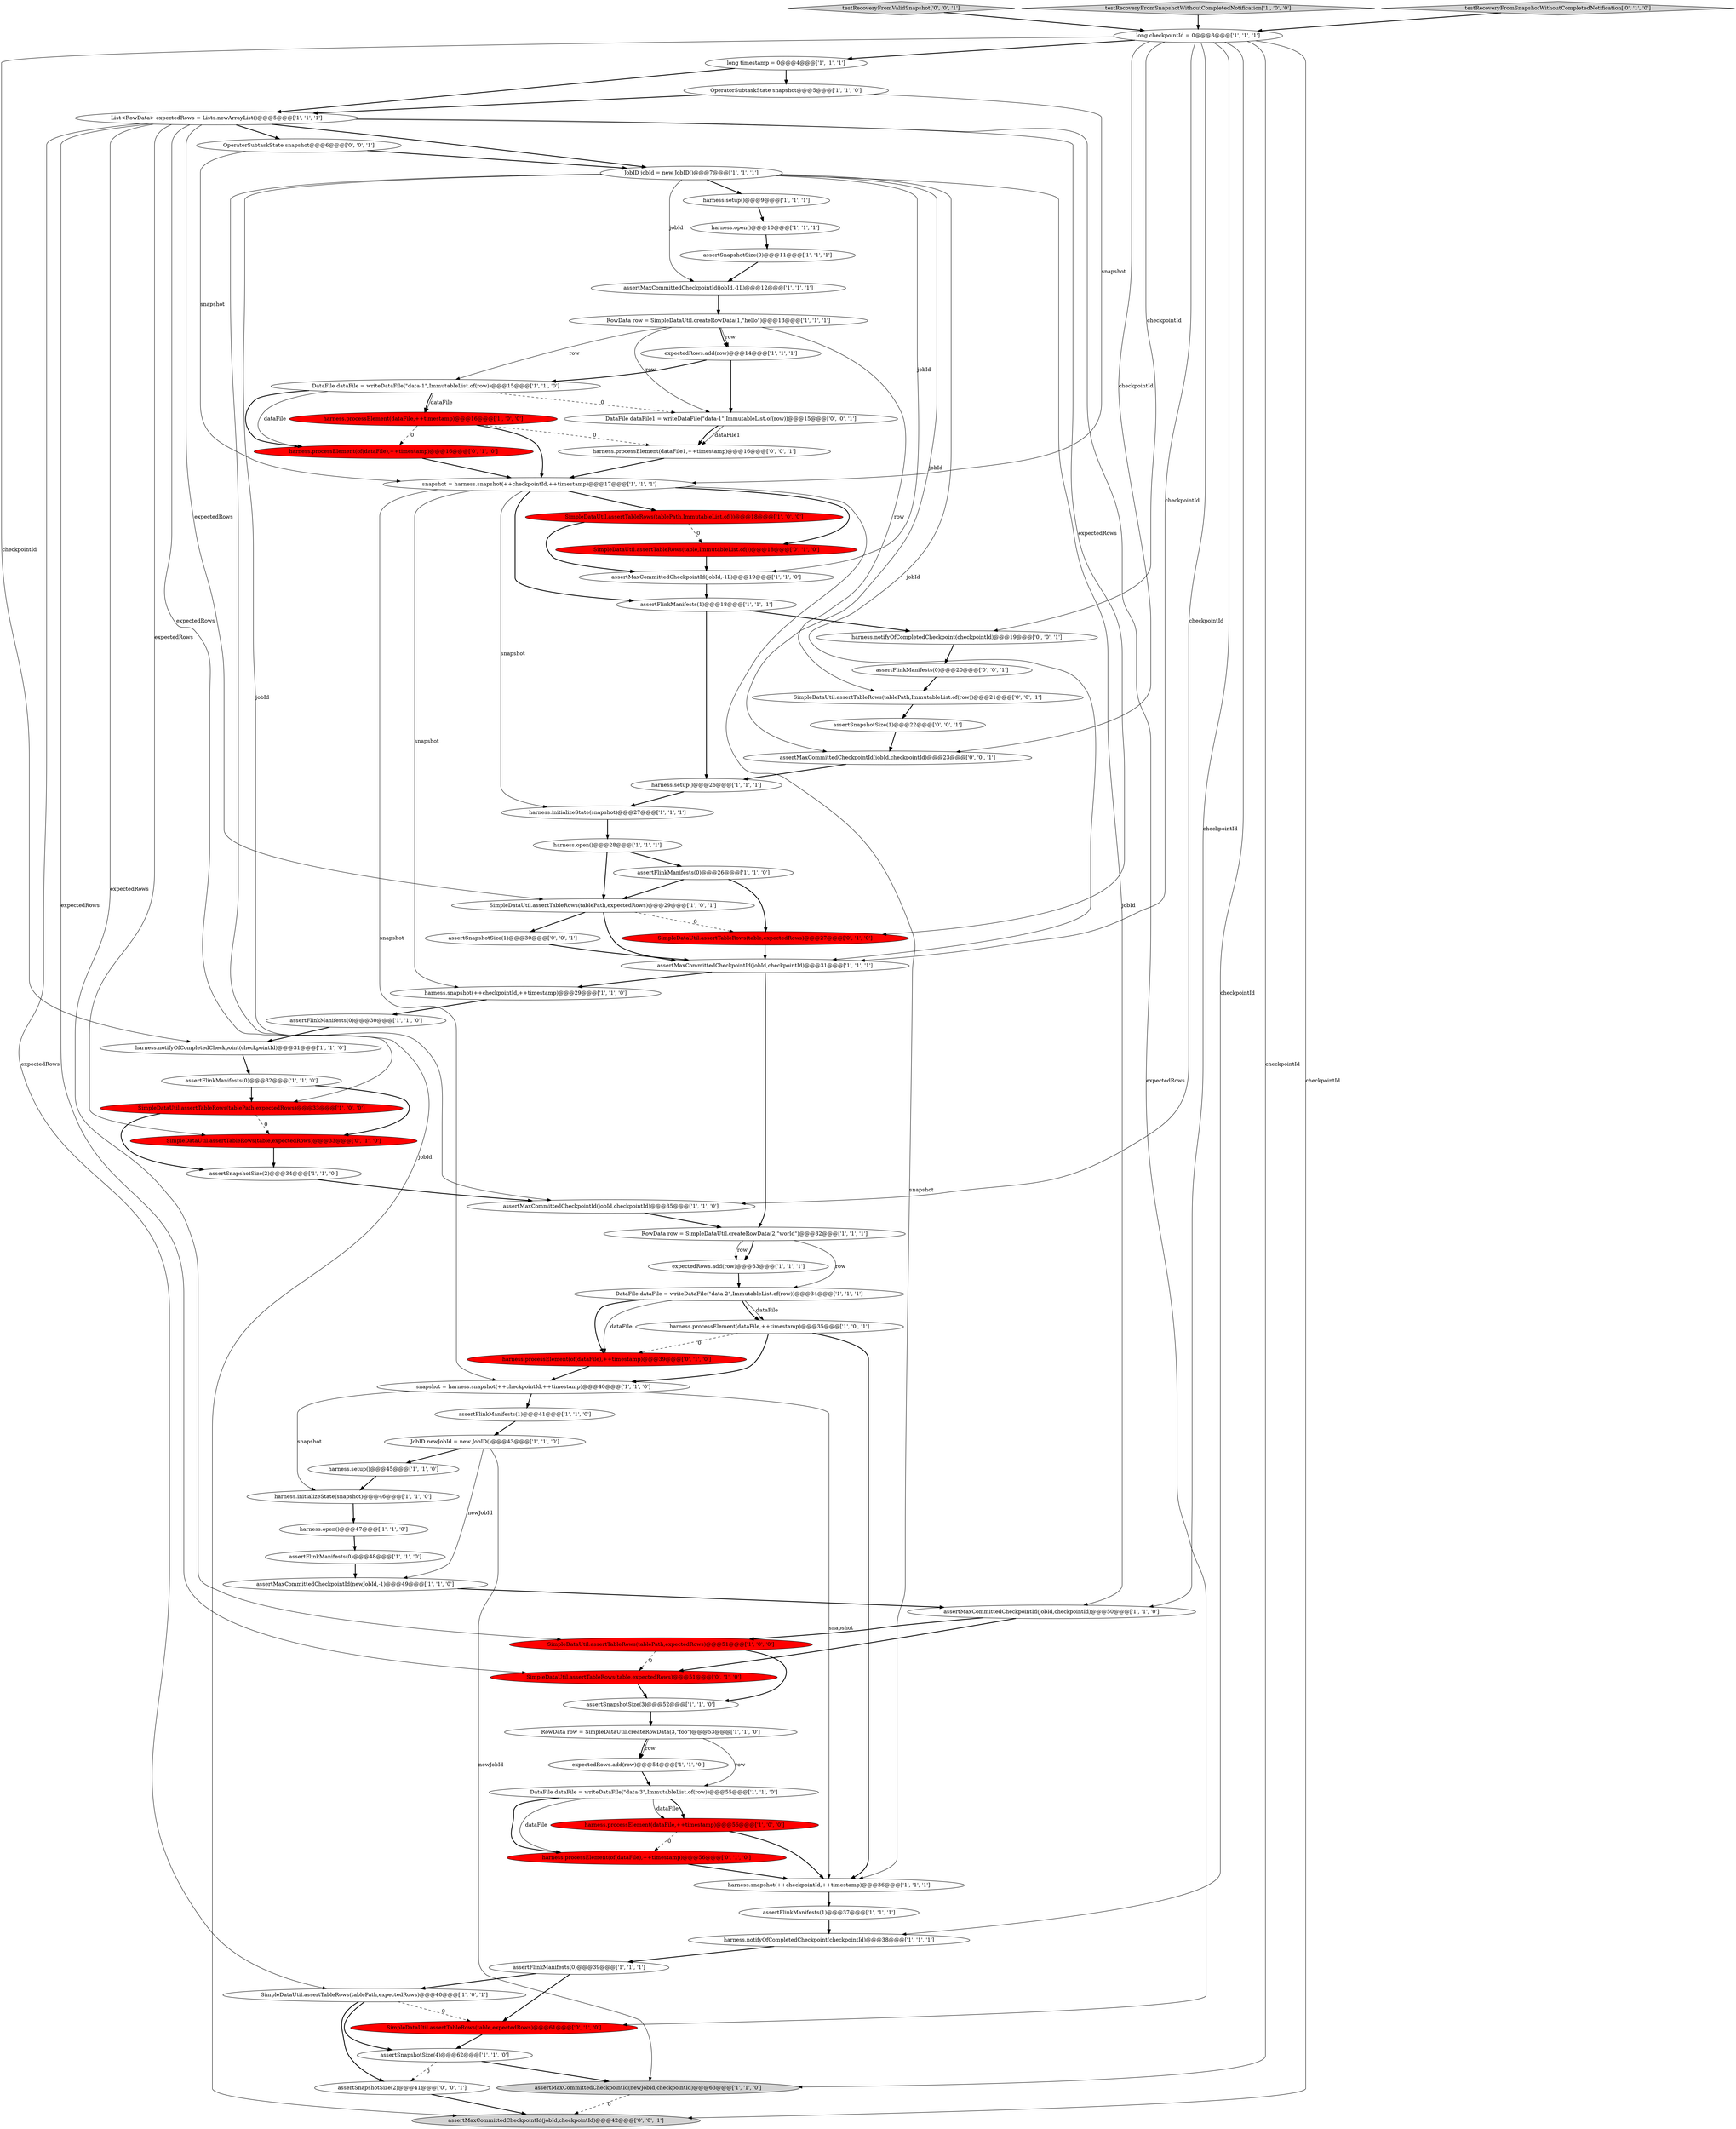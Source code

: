 digraph {
67 [style = filled, label = "assertMaxCommittedCheckpointId(jobId,checkpointId)@@@23@@@['0', '0', '1']", fillcolor = white, shape = ellipse image = "AAA0AAABBB3BBB"];
4 [style = filled, label = "long checkpointId = 0@@@3@@@['1', '1', '1']", fillcolor = white, shape = ellipse image = "AAA0AAABBB1BBB"];
48 [style = filled, label = "assertMaxCommittedCheckpointId(jobId,-1L)@@@19@@@['1', '1', '0']", fillcolor = white, shape = ellipse image = "AAA0AAABBB1BBB"];
16 [style = filled, label = "assertMaxCommittedCheckpointId(newJobId,-1)@@@49@@@['1', '1', '0']", fillcolor = white, shape = ellipse image = "AAA0AAABBB1BBB"];
54 [style = filled, label = "DataFile dataFile = writeDataFile(\"data-1\",ImmutableList.of(row))@@@15@@@['1', '1', '0']", fillcolor = white, shape = ellipse image = "AAA0AAABBB1BBB"];
31 [style = filled, label = "SimpleDataUtil.assertTableRows(tablePath,expectedRows)@@@51@@@['1', '0', '0']", fillcolor = red, shape = ellipse image = "AAA1AAABBB1BBB"];
56 [style = filled, label = "RowData row = SimpleDataUtil.createRowData(3,\"foo\")@@@53@@@['1', '1', '0']", fillcolor = white, shape = ellipse image = "AAA0AAABBB1BBB"];
25 [style = filled, label = "harness.processElement(dataFile,++timestamp)@@@56@@@['1', '0', '0']", fillcolor = red, shape = ellipse image = "AAA1AAABBB1BBB"];
62 [style = filled, label = "harness.processElement(of(dataFile),++timestamp)@@@39@@@['0', '1', '0']", fillcolor = red, shape = ellipse image = "AAA1AAABBB2BBB"];
32 [style = filled, label = "SimpleDataUtil.assertTableRows(tablePath,expectedRows)@@@40@@@['1', '0', '1']", fillcolor = white, shape = ellipse image = "AAA0AAABBB1BBB"];
47 [style = filled, label = "long timestamp = 0@@@4@@@['1', '1', '1']", fillcolor = white, shape = ellipse image = "AAA0AAABBB1BBB"];
70 [style = filled, label = "testRecoveryFromValidSnapshot['0', '0', '1']", fillcolor = lightgray, shape = diamond image = "AAA0AAABBB3BBB"];
5 [style = filled, label = "SimpleDataUtil.assertTableRows(tablePath,ImmutableList.of())@@@18@@@['1', '0', '0']", fillcolor = red, shape = ellipse image = "AAA1AAABBB1BBB"];
49 [style = filled, label = "assertSnapshotSize(2)@@@34@@@['1', '1', '0']", fillcolor = white, shape = ellipse image = "AAA0AAABBB1BBB"];
45 [style = filled, label = "harness.processElement(dataFile,++timestamp)@@@35@@@['1', '0', '1']", fillcolor = white, shape = ellipse image = "AAA0AAABBB1BBB"];
11 [style = filled, label = "harness.open()@@@28@@@['1', '1', '1']", fillcolor = white, shape = ellipse image = "AAA0AAABBB1BBB"];
24 [style = filled, label = "DataFile dataFile = writeDataFile(\"data-3\",ImmutableList.of(row))@@@55@@@['1', '1', '0']", fillcolor = white, shape = ellipse image = "AAA0AAABBB1BBB"];
37 [style = filled, label = "assertFlinkManifests(0)@@@39@@@['1', '1', '1']", fillcolor = white, shape = ellipse image = "AAA0AAABBB1BBB"];
7 [style = filled, label = "assertSnapshotSize(0)@@@11@@@['1', '1', '1']", fillcolor = white, shape = ellipse image = "AAA0AAABBB1BBB"];
40 [style = filled, label = "RowData row = SimpleDataUtil.createRowData(1,\"hello\")@@@13@@@['1', '1', '1']", fillcolor = white, shape = ellipse image = "AAA0AAABBB1BBB"];
41 [style = filled, label = "harness.initializeState(snapshot)@@@46@@@['1', '1', '0']", fillcolor = white, shape = ellipse image = "AAA0AAABBB1BBB"];
53 [style = filled, label = "JobID newJobId = new JobID()@@@43@@@['1', '1', '0']", fillcolor = white, shape = ellipse image = "AAA0AAABBB1BBB"];
73 [style = filled, label = "OperatorSubtaskState snapshot@@@6@@@['0', '0', '1']", fillcolor = white, shape = ellipse image = "AAA0AAABBB3BBB"];
43 [style = filled, label = "assertFlinkManifests(0)@@@48@@@['1', '1', '0']", fillcolor = white, shape = ellipse image = "AAA0AAABBB1BBB"];
65 [style = filled, label = "SimpleDataUtil.assertTableRows(table,ImmutableList.of())@@@18@@@['0', '1', '0']", fillcolor = red, shape = ellipse image = "AAA1AAABBB2BBB"];
20 [style = filled, label = "JobID jobId = new JobID()@@@7@@@['1', '1', '1']", fillcolor = white, shape = ellipse image = "AAA0AAABBB1BBB"];
19 [style = filled, label = "assertFlinkManifests(0)@@@32@@@['1', '1', '0']", fillcolor = white, shape = ellipse image = "AAA0AAABBB1BBB"];
8 [style = filled, label = "testRecoveryFromSnapshotWithoutCompletedNotification['1', '0', '0']", fillcolor = lightgray, shape = diamond image = "AAA0AAABBB1BBB"];
52 [style = filled, label = "harness.processElement(dataFile,++timestamp)@@@16@@@['1', '0', '0']", fillcolor = red, shape = ellipse image = "AAA1AAABBB1BBB"];
30 [style = filled, label = "assertMaxCommittedCheckpointId(jobId,checkpointId)@@@35@@@['1', '1', '0']", fillcolor = white, shape = ellipse image = "AAA0AAABBB1BBB"];
59 [style = filled, label = "harness.processElement(of(dataFile),++timestamp)@@@16@@@['0', '1', '0']", fillcolor = red, shape = ellipse image = "AAA1AAABBB2BBB"];
77 [style = filled, label = "harness.notifyOfCompletedCheckpoint(checkpointId)@@@19@@@['0', '0', '1']", fillcolor = white, shape = ellipse image = "AAA0AAABBB3BBB"];
10 [style = filled, label = "assertMaxCommittedCheckpointId(jobId,checkpointId)@@@50@@@['1', '1', '0']", fillcolor = white, shape = ellipse image = "AAA0AAABBB1BBB"];
21 [style = filled, label = "RowData row = SimpleDataUtil.createRowData(2,\"world\")@@@32@@@['1', '1', '1']", fillcolor = white, shape = ellipse image = "AAA0AAABBB1BBB"];
18 [style = filled, label = "harness.snapshot(++checkpointId,++timestamp)@@@29@@@['1', '1', '0']", fillcolor = white, shape = ellipse image = "AAA0AAABBB1BBB"];
72 [style = filled, label = "assertSnapshotSize(1)@@@22@@@['0', '0', '1']", fillcolor = white, shape = ellipse image = "AAA0AAABBB3BBB"];
34 [style = filled, label = "DataFile dataFile = writeDataFile(\"data-2\",ImmutableList.of(row))@@@34@@@['1', '1', '1']", fillcolor = white, shape = ellipse image = "AAA0AAABBB1BBB"];
13 [style = filled, label = "harness.notifyOfCompletedCheckpoint(checkpointId)@@@38@@@['1', '1', '1']", fillcolor = white, shape = ellipse image = "AAA0AAABBB1BBB"];
74 [style = filled, label = "assertFlinkManifests(0)@@@20@@@['0', '0', '1']", fillcolor = white, shape = ellipse image = "AAA0AAABBB3BBB"];
33 [style = filled, label = "SimpleDataUtil.assertTableRows(tablePath,expectedRows)@@@29@@@['1', '0', '1']", fillcolor = white, shape = ellipse image = "AAA0AAABBB1BBB"];
1 [style = filled, label = "assertFlinkManifests(0)@@@30@@@['1', '1', '0']", fillcolor = white, shape = ellipse image = "AAA0AAABBB1BBB"];
23 [style = filled, label = "harness.setup()@@@26@@@['1', '1', '1']", fillcolor = white, shape = ellipse image = "AAA0AAABBB1BBB"];
38 [style = filled, label = "assertMaxCommittedCheckpointId(jobId,checkpointId)@@@31@@@['1', '1', '1']", fillcolor = white, shape = ellipse image = "AAA0AAABBB1BBB"];
39 [style = filled, label = "harness.notifyOfCompletedCheckpoint(checkpointId)@@@31@@@['1', '1', '0']", fillcolor = white, shape = ellipse image = "AAA0AAABBB1BBB"];
17 [style = filled, label = "harness.snapshot(++checkpointId,++timestamp)@@@36@@@['1', '1', '1']", fillcolor = white, shape = ellipse image = "AAA0AAABBB1BBB"];
0 [style = filled, label = "harness.open()@@@47@@@['1', '1', '0']", fillcolor = white, shape = ellipse image = "AAA0AAABBB1BBB"];
44 [style = filled, label = "snapshot = harness.snapshot(++checkpointId,++timestamp)@@@40@@@['1', '1', '0']", fillcolor = white, shape = ellipse image = "AAA0AAABBB1BBB"];
36 [style = filled, label = "expectedRows.add(row)@@@54@@@['1', '1', '0']", fillcolor = white, shape = ellipse image = "AAA0AAABBB1BBB"];
46 [style = filled, label = "assertMaxCommittedCheckpointId(newJobId,checkpointId)@@@63@@@['1', '1', '0']", fillcolor = lightgray, shape = ellipse image = "AAA0AAABBB1BBB"];
14 [style = filled, label = "assertSnapshotSize(3)@@@52@@@['1', '1', '0']", fillcolor = white, shape = ellipse image = "AAA0AAABBB1BBB"];
63 [style = filled, label = "harness.processElement(of(dataFile),++timestamp)@@@56@@@['0', '1', '0']", fillcolor = red, shape = ellipse image = "AAA1AAABBB2BBB"];
12 [style = filled, label = "assertFlinkManifests(0)@@@26@@@['1', '1', '0']", fillcolor = white, shape = ellipse image = "AAA0AAABBB1BBB"];
57 [style = filled, label = "SimpleDataUtil.assertTableRows(table,expectedRows)@@@27@@@['0', '1', '0']", fillcolor = red, shape = ellipse image = "AAA1AAABBB2BBB"];
3 [style = filled, label = "assertMaxCommittedCheckpointId(jobId,-1L)@@@12@@@['1', '1', '1']", fillcolor = white, shape = ellipse image = "AAA0AAABBB1BBB"];
64 [style = filled, label = "SimpleDataUtil.assertTableRows(table,expectedRows)@@@61@@@['0', '1', '0']", fillcolor = red, shape = ellipse image = "AAA1AAABBB2BBB"];
60 [style = filled, label = "testRecoveryFromSnapshotWithoutCompletedNotification['0', '1', '0']", fillcolor = lightgray, shape = diamond image = "AAA0AAABBB2BBB"];
76 [style = filled, label = "assertMaxCommittedCheckpointId(jobId,checkpointId)@@@42@@@['0', '0', '1']", fillcolor = lightgray, shape = ellipse image = "AAA0AAABBB3BBB"];
51 [style = filled, label = "harness.open()@@@10@@@['1', '1', '1']", fillcolor = white, shape = ellipse image = "AAA0AAABBB1BBB"];
22 [style = filled, label = "List<RowData> expectedRows = Lists.newArrayList()@@@5@@@['1', '1', '1']", fillcolor = white, shape = ellipse image = "AAA0AAABBB1BBB"];
28 [style = filled, label = "harness.initializeState(snapshot)@@@27@@@['1', '1', '1']", fillcolor = white, shape = ellipse image = "AAA0AAABBB1BBB"];
6 [style = filled, label = "OperatorSubtaskState snapshot@@@5@@@['1', '1', '0']", fillcolor = white, shape = ellipse image = "AAA0AAABBB1BBB"];
27 [style = filled, label = "assertFlinkManifests(1)@@@41@@@['1', '1', '0']", fillcolor = white, shape = ellipse image = "AAA0AAABBB1BBB"];
29 [style = filled, label = "expectedRows.add(row)@@@33@@@['1', '1', '1']", fillcolor = white, shape = ellipse image = "AAA0AAABBB1BBB"];
42 [style = filled, label = "assertSnapshotSize(4)@@@62@@@['1', '1', '0']", fillcolor = white, shape = ellipse image = "AAA0AAABBB1BBB"];
61 [style = filled, label = "SimpleDataUtil.assertTableRows(table,expectedRows)@@@33@@@['0', '1', '0']", fillcolor = red, shape = ellipse image = "AAA1AAABBB2BBB"];
68 [style = filled, label = "assertSnapshotSize(2)@@@41@@@['0', '0', '1']", fillcolor = white, shape = ellipse image = "AAA0AAABBB3BBB"];
75 [style = filled, label = "harness.processElement(dataFile1,++timestamp)@@@16@@@['0', '0', '1']", fillcolor = white, shape = ellipse image = "AAA0AAABBB3BBB"];
9 [style = filled, label = "snapshot = harness.snapshot(++checkpointId,++timestamp)@@@17@@@['1', '1', '1']", fillcolor = white, shape = ellipse image = "AAA0AAABBB1BBB"];
15 [style = filled, label = "assertFlinkManifests(1)@@@18@@@['1', '1', '1']", fillcolor = white, shape = ellipse image = "AAA0AAABBB1BBB"];
66 [style = filled, label = "assertSnapshotSize(1)@@@30@@@['0', '0', '1']", fillcolor = white, shape = ellipse image = "AAA0AAABBB3BBB"];
55 [style = filled, label = "harness.setup()@@@45@@@['1', '1', '0']", fillcolor = white, shape = ellipse image = "AAA0AAABBB1BBB"];
58 [style = filled, label = "SimpleDataUtil.assertTableRows(table,expectedRows)@@@51@@@['0', '1', '0']", fillcolor = red, shape = ellipse image = "AAA1AAABBB2BBB"];
2 [style = filled, label = "assertFlinkManifests(1)@@@37@@@['1', '1', '1']", fillcolor = white, shape = ellipse image = "AAA0AAABBB1BBB"];
69 [style = filled, label = "DataFile dataFile1 = writeDataFile(\"data-1\",ImmutableList.of(row))@@@15@@@['0', '0', '1']", fillcolor = white, shape = ellipse image = "AAA0AAABBB3BBB"];
71 [style = filled, label = "SimpleDataUtil.assertTableRows(tablePath,ImmutableList.of(row))@@@21@@@['0', '0', '1']", fillcolor = white, shape = ellipse image = "AAA0AAABBB3BBB"];
35 [style = filled, label = "SimpleDataUtil.assertTableRows(tablePath,expectedRows)@@@33@@@['1', '0', '0']", fillcolor = red, shape = ellipse image = "AAA1AAABBB1BBB"];
26 [style = filled, label = "harness.setup()@@@9@@@['1', '1', '1']", fillcolor = white, shape = ellipse image = "AAA0AAABBB1BBB"];
50 [style = filled, label = "expectedRows.add(row)@@@14@@@['1', '1', '1']", fillcolor = white, shape = ellipse image = "AAA0AAABBB1BBB"];
41->0 [style = bold, label=""];
24->63 [style = bold, label=""];
39->19 [style = bold, label=""];
40->71 [style = solid, label="row"];
6->22 [style = bold, label=""];
20->26 [style = bold, label=""];
59->9 [style = bold, label=""];
65->48 [style = bold, label=""];
9->65 [style = bold, label=""];
29->34 [style = bold, label=""];
22->57 [style = solid, label="expectedRows"];
20->10 [style = solid, label="jobId"];
26->51 [style = bold, label=""];
64->42 [style = bold, label=""];
44->41 [style = solid, label="snapshot"];
23->28 [style = bold, label=""];
47->22 [style = bold, label=""];
22->64 [style = solid, label="expectedRows"];
9->44 [style = solid, label="snapshot"];
36->24 [style = bold, label=""];
40->69 [style = solid, label="row"];
73->9 [style = solid, label="snapshot"];
20->38 [style = solid, label="jobId"];
32->64 [style = dashed, label="0"];
51->7 [style = bold, label=""];
11->33 [style = bold, label=""];
9->5 [style = bold, label=""];
37->32 [style = bold, label=""];
57->38 [style = bold, label=""];
6->9 [style = solid, label="snapshot"];
19->61 [style = bold, label=""];
45->17 [style = bold, label=""];
8->4 [style = bold, label=""];
50->54 [style = bold, label=""];
20->76 [style = solid, label="jobId"];
42->68 [style = dashed, label="0"];
31->14 [style = bold, label=""];
61->49 [style = bold, label=""];
54->52 [style = bold, label=""];
53->46 [style = solid, label="newJobId"];
43->16 [style = bold, label=""];
40->50 [style = bold, label=""];
31->58 [style = dashed, label="0"];
47->6 [style = bold, label=""];
55->41 [style = bold, label=""];
10->31 [style = bold, label=""];
42->46 [style = bold, label=""];
50->69 [style = bold, label=""];
32->68 [style = bold, label=""];
68->76 [style = bold, label=""];
52->9 [style = bold, label=""];
22->61 [style = solid, label="expectedRows"];
27->53 [style = bold, label=""];
22->73 [style = bold, label=""];
22->33 [style = solid, label="expectedRows"];
77->74 [style = bold, label=""];
11->12 [style = bold, label=""];
20->30 [style = solid, label="jobId"];
14->56 [style = bold, label=""];
56->36 [style = solid, label="row"];
45->62 [style = dashed, label="0"];
56->24 [style = solid, label="row"];
13->37 [style = bold, label=""];
54->69 [style = dashed, label="0"];
38->18 [style = bold, label=""];
52->75 [style = dashed, label="0"];
21->29 [style = bold, label=""];
17->2 [style = bold, label=""];
22->20 [style = bold, label=""];
18->1 [style = bold, label=""];
34->62 [style = bold, label=""];
12->33 [style = bold, label=""];
54->59 [style = bold, label=""];
4->38 [style = solid, label="checkpointId"];
4->13 [style = solid, label="checkpointId"];
66->38 [style = bold, label=""];
46->76 [style = dashed, label="0"];
4->47 [style = bold, label=""];
32->42 [style = bold, label=""];
40->54 [style = solid, label="row"];
4->39 [style = solid, label="checkpointId"];
1->39 [style = bold, label=""];
75->9 [style = bold, label=""];
34->45 [style = solid, label="dataFile"];
33->57 [style = dashed, label="0"];
56->36 [style = bold, label=""];
22->35 [style = solid, label="expectedRows"];
35->61 [style = dashed, label="0"];
58->14 [style = bold, label=""];
0->43 [style = bold, label=""];
21->29 [style = solid, label="row"];
69->75 [style = solid, label="dataFile1"];
69->75 [style = bold, label=""];
35->49 [style = bold, label=""];
44->17 [style = solid, label="snapshot"];
54->52 [style = solid, label="dataFile"];
4->67 [style = solid, label="checkpointId"];
62->44 [style = bold, label=""];
22->31 [style = solid, label="expectedRows"];
45->44 [style = bold, label=""];
25->17 [style = bold, label=""];
9->28 [style = solid, label="snapshot"];
71->72 [style = bold, label=""];
24->25 [style = solid, label="dataFile"];
20->67 [style = solid, label="jobId"];
30->21 [style = bold, label=""];
20->48 [style = solid, label="jobId"];
49->30 [style = bold, label=""];
15->77 [style = bold, label=""];
63->17 [style = bold, label=""];
24->25 [style = bold, label=""];
19->35 [style = bold, label=""];
9->17 [style = solid, label="snapshot"];
37->64 [style = bold, label=""];
52->59 [style = dashed, label="0"];
22->58 [style = solid, label="expectedRows"];
70->4 [style = bold, label=""];
4->76 [style = solid, label="checkpointId"];
60->4 [style = bold, label=""];
40->50 [style = solid, label="row"];
53->55 [style = bold, label=""];
9->18 [style = solid, label="snapshot"];
15->23 [style = bold, label=""];
67->23 [style = bold, label=""];
20->3 [style = solid, label="jobId"];
24->63 [style = solid, label="dataFile"];
33->66 [style = bold, label=""];
4->46 [style = solid, label="checkpointId"];
25->63 [style = dashed, label="0"];
3->40 [style = bold, label=""];
16->10 [style = bold, label=""];
74->71 [style = bold, label=""];
28->11 [style = bold, label=""];
34->45 [style = bold, label=""];
12->57 [style = bold, label=""];
73->20 [style = bold, label=""];
7->3 [style = bold, label=""];
21->34 [style = solid, label="row"];
2->13 [style = bold, label=""];
34->62 [style = solid, label="dataFile"];
54->59 [style = solid, label="dataFile"];
4->10 [style = solid, label="checkpointId"];
9->15 [style = bold, label=""];
48->15 [style = bold, label=""];
22->32 [style = solid, label="expectedRows"];
5->48 [style = bold, label=""];
72->67 [style = bold, label=""];
38->21 [style = bold, label=""];
33->38 [style = bold, label=""];
4->77 [style = solid, label="checkpointId"];
44->27 [style = bold, label=""];
4->30 [style = solid, label="checkpointId"];
10->58 [style = bold, label=""];
5->65 [style = dashed, label="0"];
53->16 [style = solid, label="newJobId"];
}
